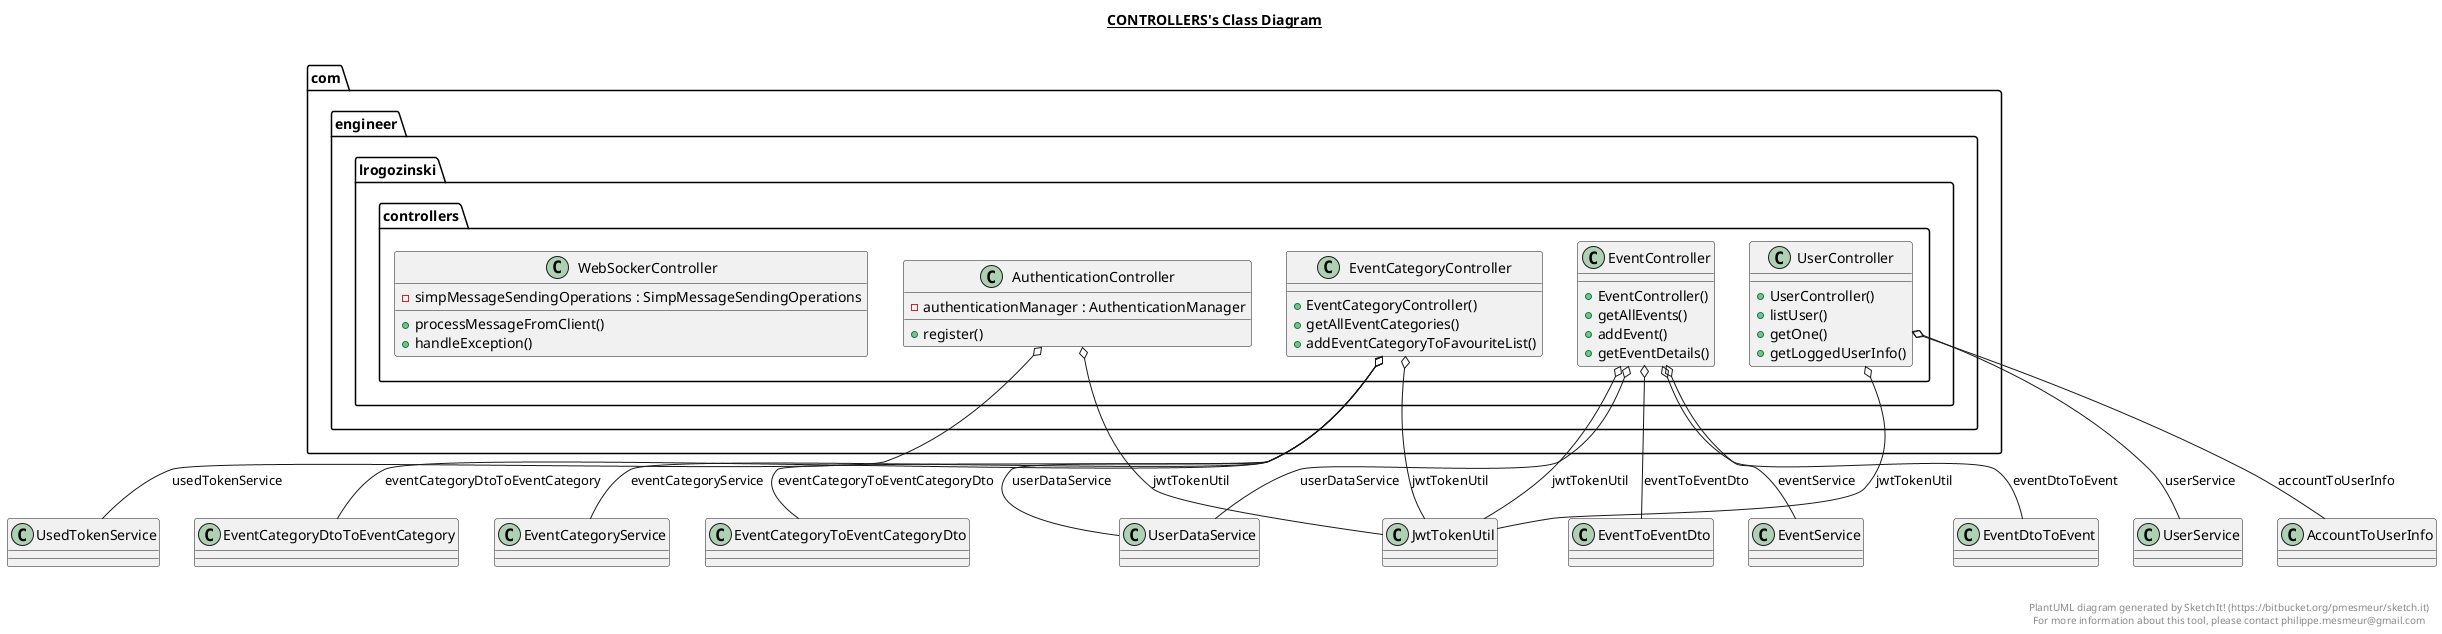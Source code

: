 @startuml

title __CONTROLLERS's Class Diagram__\n

  package com.engineer.lrogozinski {
    package com.engineer.lrogozinski.controllers {
      class AuthenticationController {
          - authenticationManager : AuthenticationManager
          + register()
      }
    }
  }
  

  package com.engineer.lrogozinski {
    package com.engineer.lrogozinski.controllers {
      class EventCategoryController {
          + EventCategoryController()
          + getAllEventCategories()
          + addEventCategoryToFavouriteList()
      }
    }
  }
  

  package com.engineer.lrogozinski {
    package com.engineer.lrogozinski.controllers {
      class EventController {
          + EventController()
          + getAllEvents()
          + addEvent()
          + getEventDetails()
      }
    }
  }
  

  package com.engineer.lrogozinski {
    package com.engineer.lrogozinski.controllers {
      class UserController {
          + UserController()
          + listUser()
          + getOne()
          + getLoggedUserInfo()
      }
    }
  }
  

  package com.engineer.lrogozinski {
    package com.engineer.lrogozinski.controllers {
      class WebSockerController {
          - simpMessageSendingOperations : SimpMessageSendingOperations
          + processMessageFromClient()
          + handleException()
      }
    }
  }
  

  AuthenticationController o-- JwtTokenUtil : jwtTokenUtil
  AuthenticationController o-- UsedTokenService : usedTokenService
  EventCategoryController o-- EventCategoryService : eventCategoryService
  EventCategoryController o-- EventCategoryToEventCategoryDto : eventCategoryToEventCategoryDto
  EventCategoryController o-- EventCategoryDtoToEventCategory : eventCategoryDtoToEventCategory
  EventCategoryController o-- UserDataService : userDataService
  EventCategoryController o-- JwtTokenUtil : jwtTokenUtil
  EventController o-- JwtTokenUtil : jwtTokenUtil
  EventController o-- EventService : eventService
  EventController o-- EventDtoToEvent : eventDtoToEvent
  EventController o-- UserDataService : userDataService
  EventController o-- EventToEventDto : eventToEventDto
  UserController o-- UserService : userService
  UserController o-- JwtTokenUtil : jwtTokenUtil
  UserController o-- AccountToUserInfo : accountToUserInfo


right footer


PlantUML diagram generated by SketchIt! (https://bitbucket.org/pmesmeur/sketch.it)
For more information about this tool, please contact philippe.mesmeur@gmail.com
endfooter

@enduml
